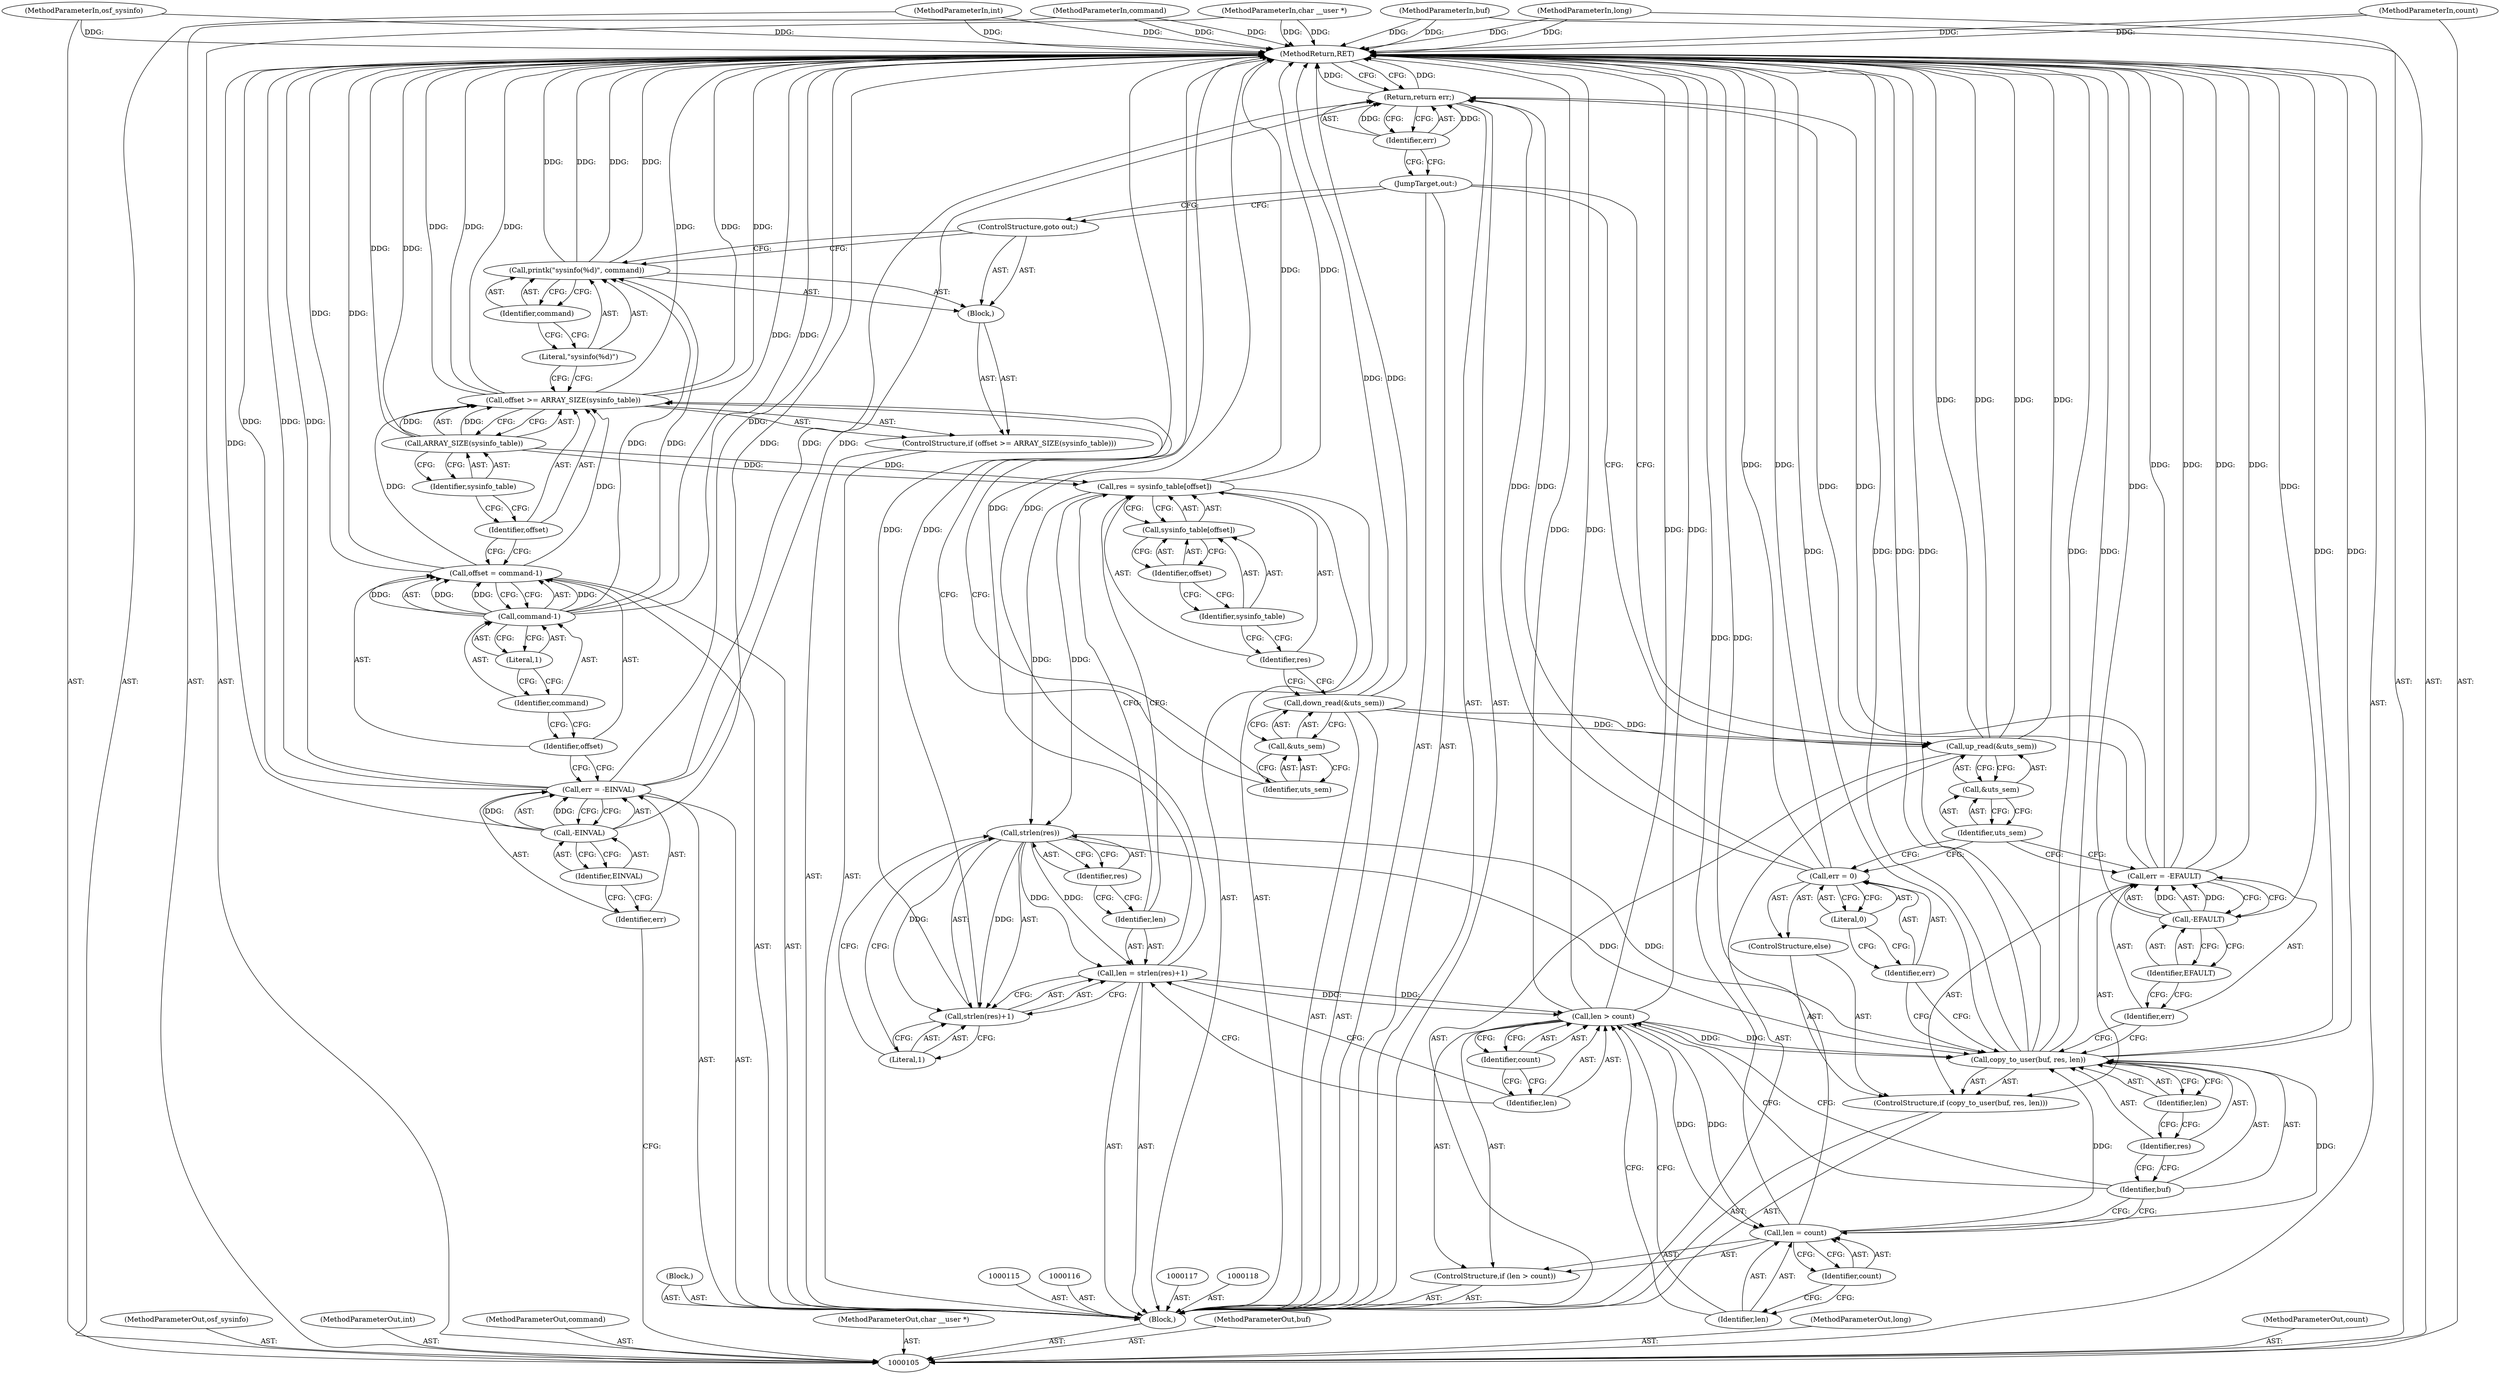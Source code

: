 digraph "1_linux_21c5977a836e399fc710ff2c5367845ed5c2527f_0" {
"1000178" [label="(MethodReturn,RET)"];
"1000106" [label="(MethodParameterIn,osf_sysinfo)"];
"1000257" [label="(MethodParameterOut,osf_sysinfo)"];
"1000107" [label="(MethodParameterIn,int)"];
"1000258" [label="(MethodParameterOut,int)"];
"1000108" [label="(MethodParameterIn,command)"];
"1000259" [label="(MethodParameterOut,command)"];
"1000109" [label="(MethodParameterIn,char __user *)"];
"1000260" [label="(MethodParameterOut,char __user *)"];
"1000110" [label="(MethodParameterIn,buf)"];
"1000261" [label="(MethodParameterOut,buf)"];
"1000111" [label="(MethodParameterIn,long)"];
"1000262" [label="(MethodParameterOut,long)"];
"1000112" [label="(MethodParameterIn,count)"];
"1000263" [label="(MethodParameterOut,count)"];
"1000119" [label="(Call,err = -EINVAL)"];
"1000120" [label="(Identifier,err)"];
"1000121" [label="(Call,-EINVAL)"];
"1000122" [label="(Identifier,EINVAL)"];
"1000123" [label="(Call,offset = command-1)"];
"1000124" [label="(Identifier,offset)"];
"1000125" [label="(Call,command-1)"];
"1000126" [label="(Identifier,command)"];
"1000127" [label="(Literal,1)"];
"1000128" [label="(ControlStructure,if (offset >= ARRAY_SIZE(sysinfo_table)))"];
"1000131" [label="(Call,ARRAY_SIZE(sysinfo_table))"];
"1000132" [label="(Identifier,sysinfo_table)"];
"1000133" [label="(Block,)"];
"1000129" [label="(Call,offset >= ARRAY_SIZE(sysinfo_table))"];
"1000130" [label="(Identifier,offset)"];
"1000113" [label="(Block,)"];
"1000134" [label="(Call,printk(\"sysinfo(%d)\", command))"];
"1000136" [label="(Identifier,command)"];
"1000135" [label="(Literal,\"sysinfo(%d)\")"];
"1000137" [label="(ControlStructure,goto out;)"];
"1000139" [label="(Call,&uts_sem)"];
"1000140" [label="(Identifier,uts_sem)"];
"1000138" [label="(Call,down_read(&uts_sem))"];
"1000141" [label="(Call,res = sysinfo_table[offset])"];
"1000142" [label="(Identifier,res)"];
"1000145" [label="(Identifier,offset)"];
"1000143" [label="(Call,sysinfo_table[offset])"];
"1000144" [label="(Identifier,sysinfo_table)"];
"1000150" [label="(Identifier,res)"];
"1000146" [label="(Call,len = strlen(res)+1)"];
"1000147" [label="(Identifier,len)"];
"1000151" [label="(Literal,1)"];
"1000148" [label="(Call,strlen(res)+1)"];
"1000149" [label="(Call,strlen(res))"];
"1000152" [label="(ControlStructure,if (len > count))"];
"1000155" [label="(Identifier,count)"];
"1000153" [label="(Call,len > count)"];
"1000154" [label="(Identifier,len)"];
"1000156" [label="(Call,len = count)"];
"1000157" [label="(Identifier,len)"];
"1000158" [label="(Identifier,count)"];
"1000114" [label="(Block,)"];
"1000161" [label="(Identifier,buf)"];
"1000159" [label="(ControlStructure,if (copy_to_user(buf, res, len)))"];
"1000162" [label="(Identifier,res)"];
"1000163" [label="(Identifier,len)"];
"1000160" [label="(Call,copy_to_user(buf, res, len))"];
"1000167" [label="(Identifier,EFAULT)"];
"1000164" [label="(Call,err = -EFAULT)"];
"1000165" [label="(Identifier,err)"];
"1000166" [label="(Call,-EFAULT)"];
"1000168" [label="(ControlStructure,else)"];
"1000169" [label="(Call,err = 0)"];
"1000170" [label="(Identifier,err)"];
"1000171" [label="(Literal,0)"];
"1000172" [label="(Call,up_read(&uts_sem))"];
"1000174" [label="(Identifier,uts_sem)"];
"1000173" [label="(Call,&uts_sem)"];
"1000175" [label="(JumpTarget,out:)"];
"1000176" [label="(Return,return err;)"];
"1000177" [label="(Identifier,err)"];
"1000178" -> "1000105"  [label="AST: "];
"1000178" -> "1000176"  [label="CFG: "];
"1000172" -> "1000178"  [label="DDG: "];
"1000172" -> "1000178"  [label="DDG: "];
"1000123" -> "1000178"  [label="DDG: "];
"1000108" -> "1000178"  [label="DDG: "];
"1000107" -> "1000178"  [label="DDG: "];
"1000160" -> "1000178"  [label="DDG: "];
"1000160" -> "1000178"  [label="DDG: "];
"1000160" -> "1000178"  [label="DDG: "];
"1000160" -> "1000178"  [label="DDG: "];
"1000164" -> "1000178"  [label="DDG: "];
"1000164" -> "1000178"  [label="DDG: "];
"1000119" -> "1000178"  [label="DDG: "];
"1000119" -> "1000178"  [label="DDG: "];
"1000153" -> "1000178"  [label="DDG: "];
"1000153" -> "1000178"  [label="DDG: "];
"1000112" -> "1000178"  [label="DDG: "];
"1000169" -> "1000178"  [label="DDG: "];
"1000129" -> "1000178"  [label="DDG: "];
"1000129" -> "1000178"  [label="DDG: "];
"1000129" -> "1000178"  [label="DDG: "];
"1000125" -> "1000178"  [label="DDG: "];
"1000131" -> "1000178"  [label="DDG: "];
"1000156" -> "1000178"  [label="DDG: "];
"1000166" -> "1000178"  [label="DDG: "];
"1000134" -> "1000178"  [label="DDG: "];
"1000134" -> "1000178"  [label="DDG: "];
"1000148" -> "1000178"  [label="DDG: "];
"1000146" -> "1000178"  [label="DDG: "];
"1000110" -> "1000178"  [label="DDG: "];
"1000141" -> "1000178"  [label="DDG: "];
"1000121" -> "1000178"  [label="DDG: "];
"1000138" -> "1000178"  [label="DDG: "];
"1000111" -> "1000178"  [label="DDG: "];
"1000106" -> "1000178"  [label="DDG: "];
"1000109" -> "1000178"  [label="DDG: "];
"1000176" -> "1000178"  [label="DDG: "];
"1000106" -> "1000105"  [label="AST: "];
"1000106" -> "1000178"  [label="DDG: "];
"1000257" -> "1000105"  [label="AST: "];
"1000107" -> "1000105"  [label="AST: "];
"1000107" -> "1000178"  [label="DDG: "];
"1000258" -> "1000105"  [label="AST: "];
"1000108" -> "1000105"  [label="AST: "];
"1000108" -> "1000178"  [label="DDG: "];
"1000259" -> "1000105"  [label="AST: "];
"1000109" -> "1000105"  [label="AST: "];
"1000109" -> "1000178"  [label="DDG: "];
"1000260" -> "1000105"  [label="AST: "];
"1000110" -> "1000105"  [label="AST: "];
"1000110" -> "1000178"  [label="DDG: "];
"1000261" -> "1000105"  [label="AST: "];
"1000111" -> "1000105"  [label="AST: "];
"1000111" -> "1000178"  [label="DDG: "];
"1000262" -> "1000105"  [label="AST: "];
"1000112" -> "1000105"  [label="AST: "];
"1000112" -> "1000178"  [label="DDG: "];
"1000263" -> "1000105"  [label="AST: "];
"1000119" -> "1000113"  [label="AST: "];
"1000119" -> "1000121"  [label="CFG: "];
"1000120" -> "1000119"  [label="AST: "];
"1000121" -> "1000119"  [label="AST: "];
"1000124" -> "1000119"  [label="CFG: "];
"1000119" -> "1000178"  [label="DDG: "];
"1000119" -> "1000178"  [label="DDG: "];
"1000121" -> "1000119"  [label="DDG: "];
"1000119" -> "1000176"  [label="DDG: "];
"1000120" -> "1000119"  [label="AST: "];
"1000120" -> "1000105"  [label="CFG: "];
"1000122" -> "1000120"  [label="CFG: "];
"1000121" -> "1000119"  [label="AST: "];
"1000121" -> "1000122"  [label="CFG: "];
"1000122" -> "1000121"  [label="AST: "];
"1000119" -> "1000121"  [label="CFG: "];
"1000121" -> "1000178"  [label="DDG: "];
"1000121" -> "1000119"  [label="DDG: "];
"1000122" -> "1000121"  [label="AST: "];
"1000122" -> "1000120"  [label="CFG: "];
"1000121" -> "1000122"  [label="CFG: "];
"1000123" -> "1000113"  [label="AST: "];
"1000123" -> "1000125"  [label="CFG: "];
"1000124" -> "1000123"  [label="AST: "];
"1000125" -> "1000123"  [label="AST: "];
"1000130" -> "1000123"  [label="CFG: "];
"1000123" -> "1000178"  [label="DDG: "];
"1000125" -> "1000123"  [label="DDG: "];
"1000125" -> "1000123"  [label="DDG: "];
"1000123" -> "1000129"  [label="DDG: "];
"1000124" -> "1000123"  [label="AST: "];
"1000124" -> "1000119"  [label="CFG: "];
"1000126" -> "1000124"  [label="CFG: "];
"1000125" -> "1000123"  [label="AST: "];
"1000125" -> "1000127"  [label="CFG: "];
"1000126" -> "1000125"  [label="AST: "];
"1000127" -> "1000125"  [label="AST: "];
"1000123" -> "1000125"  [label="CFG: "];
"1000125" -> "1000178"  [label="DDG: "];
"1000125" -> "1000123"  [label="DDG: "];
"1000125" -> "1000123"  [label="DDG: "];
"1000125" -> "1000134"  [label="DDG: "];
"1000126" -> "1000125"  [label="AST: "];
"1000126" -> "1000124"  [label="CFG: "];
"1000127" -> "1000126"  [label="CFG: "];
"1000127" -> "1000125"  [label="AST: "];
"1000127" -> "1000126"  [label="CFG: "];
"1000125" -> "1000127"  [label="CFG: "];
"1000128" -> "1000113"  [label="AST: "];
"1000129" -> "1000128"  [label="AST: "];
"1000133" -> "1000128"  [label="AST: "];
"1000131" -> "1000129"  [label="AST: "];
"1000131" -> "1000132"  [label="CFG: "];
"1000132" -> "1000131"  [label="AST: "];
"1000129" -> "1000131"  [label="CFG: "];
"1000131" -> "1000178"  [label="DDG: "];
"1000131" -> "1000129"  [label="DDG: "];
"1000131" -> "1000141"  [label="DDG: "];
"1000132" -> "1000131"  [label="AST: "];
"1000132" -> "1000130"  [label="CFG: "];
"1000131" -> "1000132"  [label="CFG: "];
"1000133" -> "1000128"  [label="AST: "];
"1000134" -> "1000133"  [label="AST: "];
"1000137" -> "1000133"  [label="AST: "];
"1000129" -> "1000128"  [label="AST: "];
"1000129" -> "1000131"  [label="CFG: "];
"1000130" -> "1000129"  [label="AST: "];
"1000131" -> "1000129"  [label="AST: "];
"1000135" -> "1000129"  [label="CFG: "];
"1000140" -> "1000129"  [label="CFG: "];
"1000129" -> "1000178"  [label="DDG: "];
"1000129" -> "1000178"  [label="DDG: "];
"1000129" -> "1000178"  [label="DDG: "];
"1000123" -> "1000129"  [label="DDG: "];
"1000131" -> "1000129"  [label="DDG: "];
"1000130" -> "1000129"  [label="AST: "];
"1000130" -> "1000123"  [label="CFG: "];
"1000132" -> "1000130"  [label="CFG: "];
"1000113" -> "1000105"  [label="AST: "];
"1000114" -> "1000113"  [label="AST: "];
"1000115" -> "1000113"  [label="AST: "];
"1000116" -> "1000113"  [label="AST: "];
"1000117" -> "1000113"  [label="AST: "];
"1000118" -> "1000113"  [label="AST: "];
"1000119" -> "1000113"  [label="AST: "];
"1000123" -> "1000113"  [label="AST: "];
"1000128" -> "1000113"  [label="AST: "];
"1000138" -> "1000113"  [label="AST: "];
"1000141" -> "1000113"  [label="AST: "];
"1000146" -> "1000113"  [label="AST: "];
"1000152" -> "1000113"  [label="AST: "];
"1000159" -> "1000113"  [label="AST: "];
"1000172" -> "1000113"  [label="AST: "];
"1000175" -> "1000113"  [label="AST: "];
"1000176" -> "1000113"  [label="AST: "];
"1000134" -> "1000133"  [label="AST: "];
"1000134" -> "1000136"  [label="CFG: "];
"1000135" -> "1000134"  [label="AST: "];
"1000136" -> "1000134"  [label="AST: "];
"1000137" -> "1000134"  [label="CFG: "];
"1000134" -> "1000178"  [label="DDG: "];
"1000134" -> "1000178"  [label="DDG: "];
"1000125" -> "1000134"  [label="DDG: "];
"1000136" -> "1000134"  [label="AST: "];
"1000136" -> "1000135"  [label="CFG: "];
"1000134" -> "1000136"  [label="CFG: "];
"1000135" -> "1000134"  [label="AST: "];
"1000135" -> "1000129"  [label="CFG: "];
"1000136" -> "1000135"  [label="CFG: "];
"1000137" -> "1000133"  [label="AST: "];
"1000137" -> "1000134"  [label="CFG: "];
"1000175" -> "1000137"  [label="CFG: "];
"1000139" -> "1000138"  [label="AST: "];
"1000139" -> "1000140"  [label="CFG: "];
"1000140" -> "1000139"  [label="AST: "];
"1000138" -> "1000139"  [label="CFG: "];
"1000140" -> "1000139"  [label="AST: "];
"1000140" -> "1000129"  [label="CFG: "];
"1000139" -> "1000140"  [label="CFG: "];
"1000138" -> "1000113"  [label="AST: "];
"1000138" -> "1000139"  [label="CFG: "];
"1000139" -> "1000138"  [label="AST: "];
"1000142" -> "1000138"  [label="CFG: "];
"1000138" -> "1000178"  [label="DDG: "];
"1000138" -> "1000172"  [label="DDG: "];
"1000141" -> "1000113"  [label="AST: "];
"1000141" -> "1000143"  [label="CFG: "];
"1000142" -> "1000141"  [label="AST: "];
"1000143" -> "1000141"  [label="AST: "];
"1000147" -> "1000141"  [label="CFG: "];
"1000141" -> "1000178"  [label="DDG: "];
"1000131" -> "1000141"  [label="DDG: "];
"1000141" -> "1000149"  [label="DDG: "];
"1000142" -> "1000141"  [label="AST: "];
"1000142" -> "1000138"  [label="CFG: "];
"1000144" -> "1000142"  [label="CFG: "];
"1000145" -> "1000143"  [label="AST: "];
"1000145" -> "1000144"  [label="CFG: "];
"1000143" -> "1000145"  [label="CFG: "];
"1000143" -> "1000141"  [label="AST: "];
"1000143" -> "1000145"  [label="CFG: "];
"1000144" -> "1000143"  [label="AST: "];
"1000145" -> "1000143"  [label="AST: "];
"1000141" -> "1000143"  [label="CFG: "];
"1000144" -> "1000143"  [label="AST: "];
"1000144" -> "1000142"  [label="CFG: "];
"1000145" -> "1000144"  [label="CFG: "];
"1000150" -> "1000149"  [label="AST: "];
"1000150" -> "1000147"  [label="CFG: "];
"1000149" -> "1000150"  [label="CFG: "];
"1000146" -> "1000113"  [label="AST: "];
"1000146" -> "1000148"  [label="CFG: "];
"1000147" -> "1000146"  [label="AST: "];
"1000148" -> "1000146"  [label="AST: "];
"1000154" -> "1000146"  [label="CFG: "];
"1000146" -> "1000178"  [label="DDG: "];
"1000149" -> "1000146"  [label="DDG: "];
"1000146" -> "1000153"  [label="DDG: "];
"1000147" -> "1000146"  [label="AST: "];
"1000147" -> "1000141"  [label="CFG: "];
"1000150" -> "1000147"  [label="CFG: "];
"1000151" -> "1000148"  [label="AST: "];
"1000151" -> "1000149"  [label="CFG: "];
"1000148" -> "1000151"  [label="CFG: "];
"1000148" -> "1000146"  [label="AST: "];
"1000148" -> "1000151"  [label="CFG: "];
"1000149" -> "1000148"  [label="AST: "];
"1000151" -> "1000148"  [label="AST: "];
"1000146" -> "1000148"  [label="CFG: "];
"1000148" -> "1000178"  [label="DDG: "];
"1000149" -> "1000148"  [label="DDG: "];
"1000149" -> "1000148"  [label="AST: "];
"1000149" -> "1000150"  [label="CFG: "];
"1000150" -> "1000149"  [label="AST: "];
"1000151" -> "1000149"  [label="CFG: "];
"1000149" -> "1000146"  [label="DDG: "];
"1000149" -> "1000148"  [label="DDG: "];
"1000141" -> "1000149"  [label="DDG: "];
"1000149" -> "1000160"  [label="DDG: "];
"1000152" -> "1000113"  [label="AST: "];
"1000153" -> "1000152"  [label="AST: "];
"1000156" -> "1000152"  [label="AST: "];
"1000155" -> "1000153"  [label="AST: "];
"1000155" -> "1000154"  [label="CFG: "];
"1000153" -> "1000155"  [label="CFG: "];
"1000153" -> "1000152"  [label="AST: "];
"1000153" -> "1000155"  [label="CFG: "];
"1000154" -> "1000153"  [label="AST: "];
"1000155" -> "1000153"  [label="AST: "];
"1000157" -> "1000153"  [label="CFG: "];
"1000161" -> "1000153"  [label="CFG: "];
"1000153" -> "1000178"  [label="DDG: "];
"1000153" -> "1000178"  [label="DDG: "];
"1000146" -> "1000153"  [label="DDG: "];
"1000153" -> "1000156"  [label="DDG: "];
"1000153" -> "1000160"  [label="DDG: "];
"1000154" -> "1000153"  [label="AST: "];
"1000154" -> "1000146"  [label="CFG: "];
"1000155" -> "1000154"  [label="CFG: "];
"1000156" -> "1000152"  [label="AST: "];
"1000156" -> "1000158"  [label="CFG: "];
"1000157" -> "1000156"  [label="AST: "];
"1000158" -> "1000156"  [label="AST: "];
"1000161" -> "1000156"  [label="CFG: "];
"1000156" -> "1000178"  [label="DDG: "];
"1000153" -> "1000156"  [label="DDG: "];
"1000156" -> "1000160"  [label="DDG: "];
"1000157" -> "1000156"  [label="AST: "];
"1000157" -> "1000153"  [label="CFG: "];
"1000158" -> "1000157"  [label="CFG: "];
"1000158" -> "1000156"  [label="AST: "];
"1000158" -> "1000157"  [label="CFG: "];
"1000156" -> "1000158"  [label="CFG: "];
"1000114" -> "1000113"  [label="AST: "];
"1000161" -> "1000160"  [label="AST: "];
"1000161" -> "1000156"  [label="CFG: "];
"1000161" -> "1000153"  [label="CFG: "];
"1000162" -> "1000161"  [label="CFG: "];
"1000159" -> "1000113"  [label="AST: "];
"1000160" -> "1000159"  [label="AST: "];
"1000164" -> "1000159"  [label="AST: "];
"1000168" -> "1000159"  [label="AST: "];
"1000162" -> "1000160"  [label="AST: "];
"1000162" -> "1000161"  [label="CFG: "];
"1000163" -> "1000162"  [label="CFG: "];
"1000163" -> "1000160"  [label="AST: "];
"1000163" -> "1000162"  [label="CFG: "];
"1000160" -> "1000163"  [label="CFG: "];
"1000160" -> "1000159"  [label="AST: "];
"1000160" -> "1000163"  [label="CFG: "];
"1000161" -> "1000160"  [label="AST: "];
"1000162" -> "1000160"  [label="AST: "];
"1000163" -> "1000160"  [label="AST: "];
"1000165" -> "1000160"  [label="CFG: "];
"1000170" -> "1000160"  [label="CFG: "];
"1000160" -> "1000178"  [label="DDG: "];
"1000160" -> "1000178"  [label="DDG: "];
"1000160" -> "1000178"  [label="DDG: "];
"1000160" -> "1000178"  [label="DDG: "];
"1000149" -> "1000160"  [label="DDG: "];
"1000156" -> "1000160"  [label="DDG: "];
"1000153" -> "1000160"  [label="DDG: "];
"1000167" -> "1000166"  [label="AST: "];
"1000167" -> "1000165"  [label="CFG: "];
"1000166" -> "1000167"  [label="CFG: "];
"1000164" -> "1000159"  [label="AST: "];
"1000164" -> "1000166"  [label="CFG: "];
"1000165" -> "1000164"  [label="AST: "];
"1000166" -> "1000164"  [label="AST: "];
"1000174" -> "1000164"  [label="CFG: "];
"1000164" -> "1000178"  [label="DDG: "];
"1000164" -> "1000178"  [label="DDG: "];
"1000166" -> "1000164"  [label="DDG: "];
"1000164" -> "1000176"  [label="DDG: "];
"1000165" -> "1000164"  [label="AST: "];
"1000165" -> "1000160"  [label="CFG: "];
"1000167" -> "1000165"  [label="CFG: "];
"1000166" -> "1000164"  [label="AST: "];
"1000166" -> "1000167"  [label="CFG: "];
"1000167" -> "1000166"  [label="AST: "];
"1000164" -> "1000166"  [label="CFG: "];
"1000166" -> "1000178"  [label="DDG: "];
"1000166" -> "1000164"  [label="DDG: "];
"1000168" -> "1000159"  [label="AST: "];
"1000169" -> "1000168"  [label="AST: "];
"1000169" -> "1000168"  [label="AST: "];
"1000169" -> "1000171"  [label="CFG: "];
"1000170" -> "1000169"  [label="AST: "];
"1000171" -> "1000169"  [label="AST: "];
"1000174" -> "1000169"  [label="CFG: "];
"1000169" -> "1000178"  [label="DDG: "];
"1000169" -> "1000176"  [label="DDG: "];
"1000170" -> "1000169"  [label="AST: "];
"1000170" -> "1000160"  [label="CFG: "];
"1000171" -> "1000170"  [label="CFG: "];
"1000171" -> "1000169"  [label="AST: "];
"1000171" -> "1000170"  [label="CFG: "];
"1000169" -> "1000171"  [label="CFG: "];
"1000172" -> "1000113"  [label="AST: "];
"1000172" -> "1000173"  [label="CFG: "];
"1000173" -> "1000172"  [label="AST: "];
"1000175" -> "1000172"  [label="CFG: "];
"1000172" -> "1000178"  [label="DDG: "];
"1000172" -> "1000178"  [label="DDG: "];
"1000138" -> "1000172"  [label="DDG: "];
"1000174" -> "1000173"  [label="AST: "];
"1000174" -> "1000164"  [label="CFG: "];
"1000174" -> "1000169"  [label="CFG: "];
"1000173" -> "1000174"  [label="CFG: "];
"1000173" -> "1000172"  [label="AST: "];
"1000173" -> "1000174"  [label="CFG: "];
"1000174" -> "1000173"  [label="AST: "];
"1000172" -> "1000173"  [label="CFG: "];
"1000175" -> "1000113"  [label="AST: "];
"1000175" -> "1000172"  [label="CFG: "];
"1000175" -> "1000137"  [label="CFG: "];
"1000177" -> "1000175"  [label="CFG: "];
"1000176" -> "1000113"  [label="AST: "];
"1000176" -> "1000177"  [label="CFG: "];
"1000177" -> "1000176"  [label="AST: "];
"1000178" -> "1000176"  [label="CFG: "];
"1000176" -> "1000178"  [label="DDG: "];
"1000177" -> "1000176"  [label="DDG: "];
"1000119" -> "1000176"  [label="DDG: "];
"1000169" -> "1000176"  [label="DDG: "];
"1000164" -> "1000176"  [label="DDG: "];
"1000177" -> "1000176"  [label="AST: "];
"1000177" -> "1000175"  [label="CFG: "];
"1000176" -> "1000177"  [label="CFG: "];
"1000177" -> "1000176"  [label="DDG: "];
}
